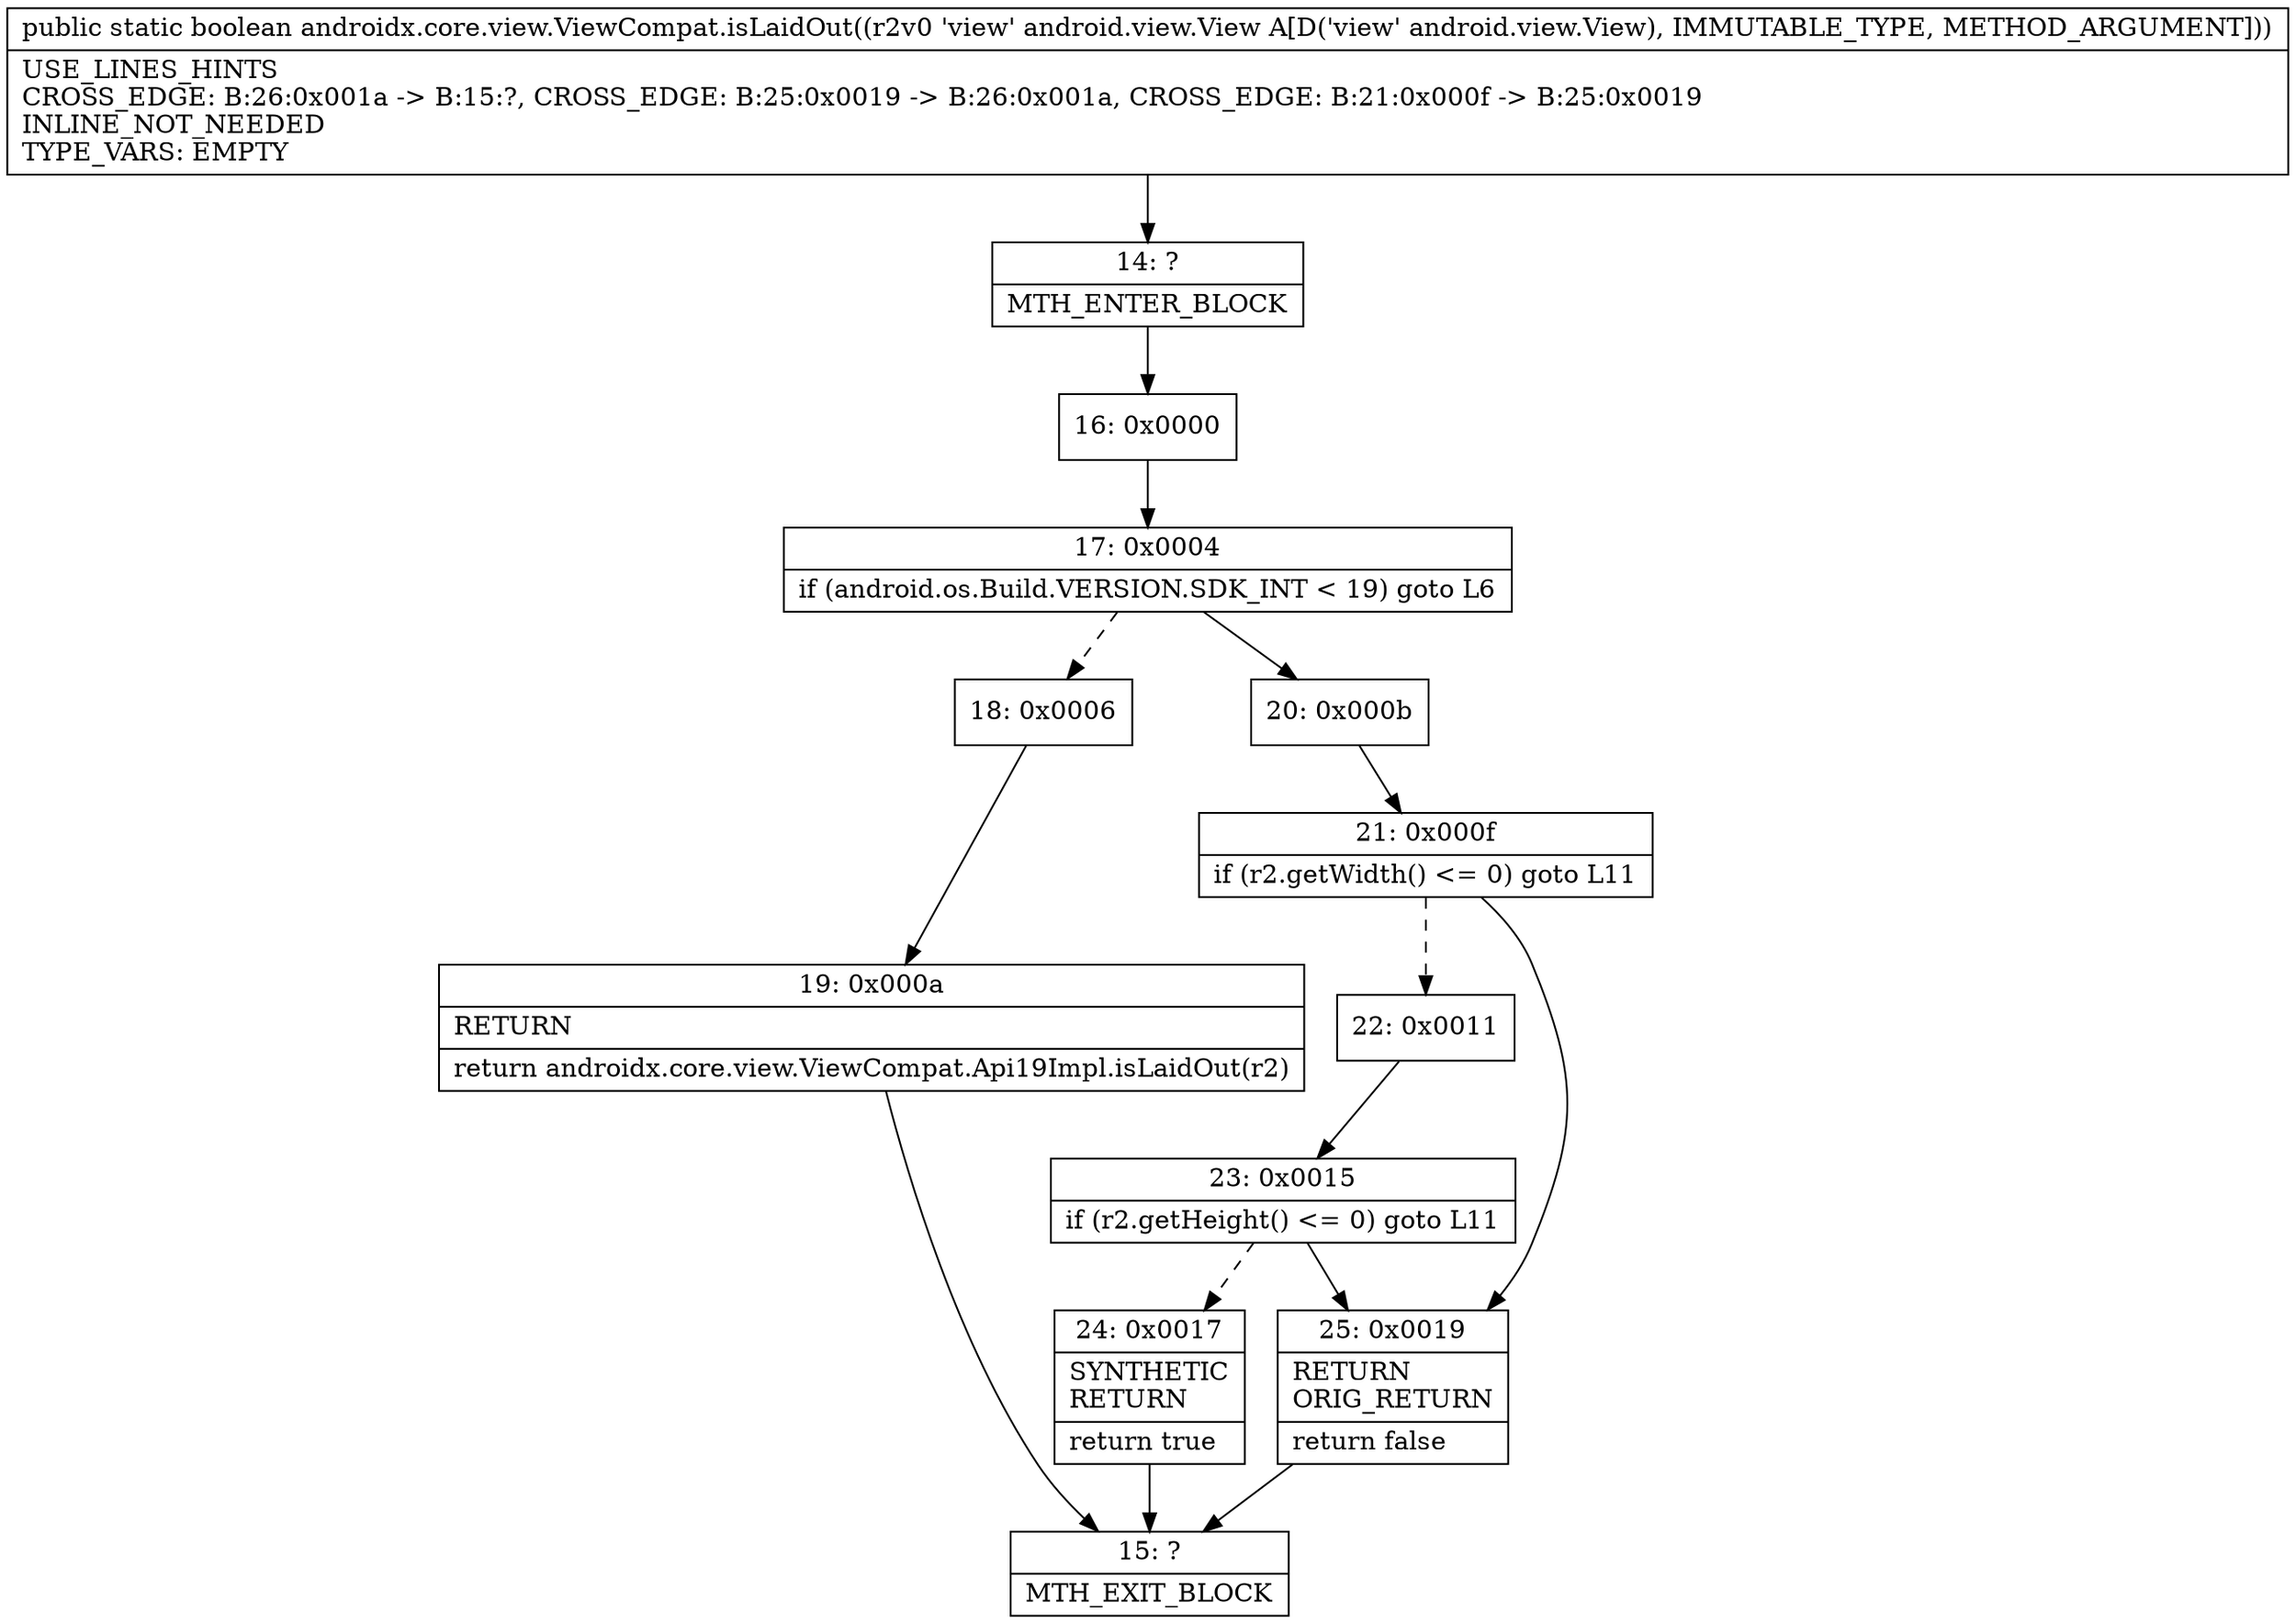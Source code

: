 digraph "CFG forandroidx.core.view.ViewCompat.isLaidOut(Landroid\/view\/View;)Z" {
Node_14 [shape=record,label="{14\:\ ?|MTH_ENTER_BLOCK\l}"];
Node_16 [shape=record,label="{16\:\ 0x0000}"];
Node_17 [shape=record,label="{17\:\ 0x0004|if (android.os.Build.VERSION.SDK_INT \< 19) goto L6\l}"];
Node_18 [shape=record,label="{18\:\ 0x0006}"];
Node_19 [shape=record,label="{19\:\ 0x000a|RETURN\l|return androidx.core.view.ViewCompat.Api19Impl.isLaidOut(r2)\l}"];
Node_15 [shape=record,label="{15\:\ ?|MTH_EXIT_BLOCK\l}"];
Node_20 [shape=record,label="{20\:\ 0x000b}"];
Node_21 [shape=record,label="{21\:\ 0x000f|if (r2.getWidth() \<= 0) goto L11\l}"];
Node_22 [shape=record,label="{22\:\ 0x0011}"];
Node_23 [shape=record,label="{23\:\ 0x0015|if (r2.getHeight() \<= 0) goto L11\l}"];
Node_24 [shape=record,label="{24\:\ 0x0017|SYNTHETIC\lRETURN\l|return true\l}"];
Node_25 [shape=record,label="{25\:\ 0x0019|RETURN\lORIG_RETURN\l|return false\l}"];
MethodNode[shape=record,label="{public static boolean androidx.core.view.ViewCompat.isLaidOut((r2v0 'view' android.view.View A[D('view' android.view.View), IMMUTABLE_TYPE, METHOD_ARGUMENT]))  | USE_LINES_HINTS\lCROSS_EDGE: B:26:0x001a \-\> B:15:?, CROSS_EDGE: B:25:0x0019 \-\> B:26:0x001a, CROSS_EDGE: B:21:0x000f \-\> B:25:0x0019\lINLINE_NOT_NEEDED\lTYPE_VARS: EMPTY\l}"];
MethodNode -> Node_14;Node_14 -> Node_16;
Node_16 -> Node_17;
Node_17 -> Node_18[style=dashed];
Node_17 -> Node_20;
Node_18 -> Node_19;
Node_19 -> Node_15;
Node_20 -> Node_21;
Node_21 -> Node_22[style=dashed];
Node_21 -> Node_25;
Node_22 -> Node_23;
Node_23 -> Node_24[style=dashed];
Node_23 -> Node_25;
Node_24 -> Node_15;
Node_25 -> Node_15;
}

